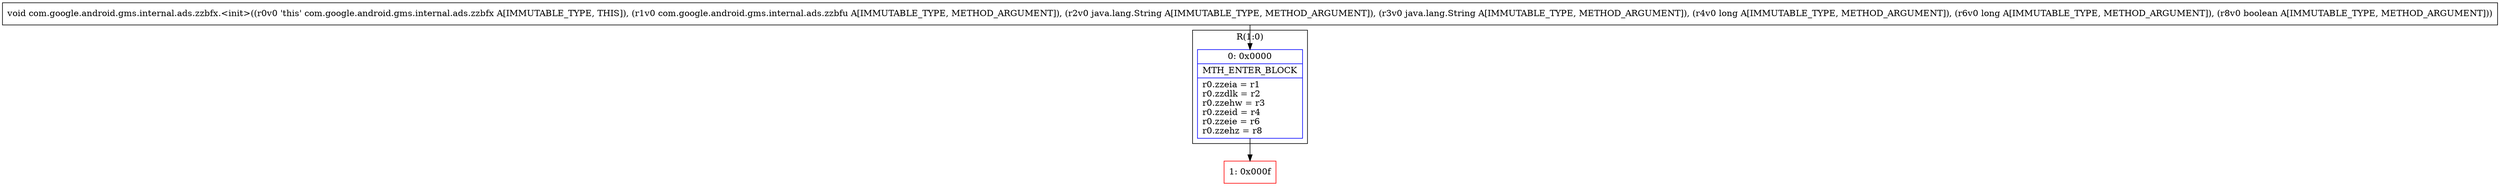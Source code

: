 digraph "CFG forcom.google.android.gms.internal.ads.zzbfx.\<init\>(Lcom\/google\/android\/gms\/internal\/ads\/zzbfu;Ljava\/lang\/String;Ljava\/lang\/String;JJZ)V" {
subgraph cluster_Region_1782700151 {
label = "R(1:0)";
node [shape=record,color=blue];
Node_0 [shape=record,label="{0\:\ 0x0000|MTH_ENTER_BLOCK\l|r0.zzeia = r1\lr0.zzdlk = r2\lr0.zzehw = r3\lr0.zzeid = r4\lr0.zzeie = r6\lr0.zzehz = r8\l}"];
}
Node_1 [shape=record,color=red,label="{1\:\ 0x000f}"];
MethodNode[shape=record,label="{void com.google.android.gms.internal.ads.zzbfx.\<init\>((r0v0 'this' com.google.android.gms.internal.ads.zzbfx A[IMMUTABLE_TYPE, THIS]), (r1v0 com.google.android.gms.internal.ads.zzbfu A[IMMUTABLE_TYPE, METHOD_ARGUMENT]), (r2v0 java.lang.String A[IMMUTABLE_TYPE, METHOD_ARGUMENT]), (r3v0 java.lang.String A[IMMUTABLE_TYPE, METHOD_ARGUMENT]), (r4v0 long A[IMMUTABLE_TYPE, METHOD_ARGUMENT]), (r6v0 long A[IMMUTABLE_TYPE, METHOD_ARGUMENT]), (r8v0 boolean A[IMMUTABLE_TYPE, METHOD_ARGUMENT])) }"];
MethodNode -> Node_0;
Node_0 -> Node_1;
}


